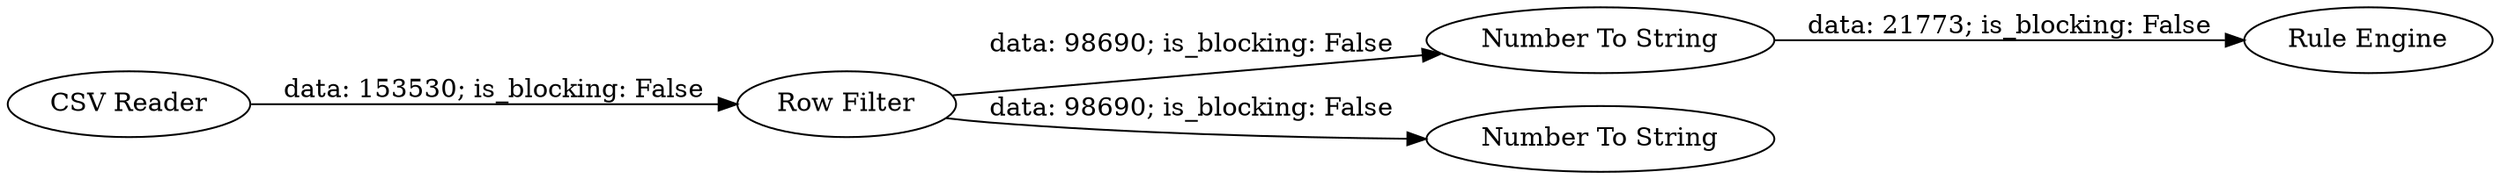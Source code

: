 digraph {
	"2699959002056861856_5" [label="Rule Engine"]
	"2699959002056861856_6" [label="CSV Reader"]
	"2699959002056861856_3" [label="Number To String"]
	"2699959002056861856_2" [label="Row Filter"]
	"2699959002056861856_4" [label="Number To String"]
	"2699959002056861856_2" -> "2699959002056861856_3" [label="data: 98690; is_blocking: False"]
	"2699959002056861856_2" -> "2699959002056861856_4" [label="data: 98690; is_blocking: False"]
	"2699959002056861856_6" -> "2699959002056861856_2" [label="data: 153530; is_blocking: False"]
	"2699959002056861856_3" -> "2699959002056861856_5" [label="data: 21773; is_blocking: False"]
	rankdir=LR
}
